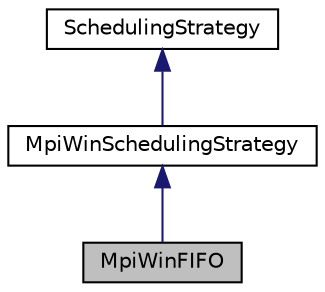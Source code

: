 digraph "MpiWinFIFO"
{
  edge [fontname="Helvetica",fontsize="10",labelfontname="Helvetica",labelfontsize="10"];
  node [fontname="Helvetica",fontsize="10",shape=record];
  Node1 [label="MpiWinFIFO",height=0.2,width=0.4,color="black", fillcolor="grey75", style="filled", fontcolor="black"];
  Node2 -> Node1 [dir="back",color="midnightblue",fontsize="10",style="solid"];
  Node2 [label="MpiWinSchedulingStrategy",height=0.2,width=0.4,color="black", fillcolor="white", style="filled",URL="$df/d61/a00031.html"];
  Node3 -> Node2 [dir="back",color="midnightblue",fontsize="10",style="solid"];
  Node3 [label="SchedulingStrategy",height=0.2,width=0.4,color="black", fillcolor="white", style="filled",URL="$d0/dc0/a00033.html"];
}
